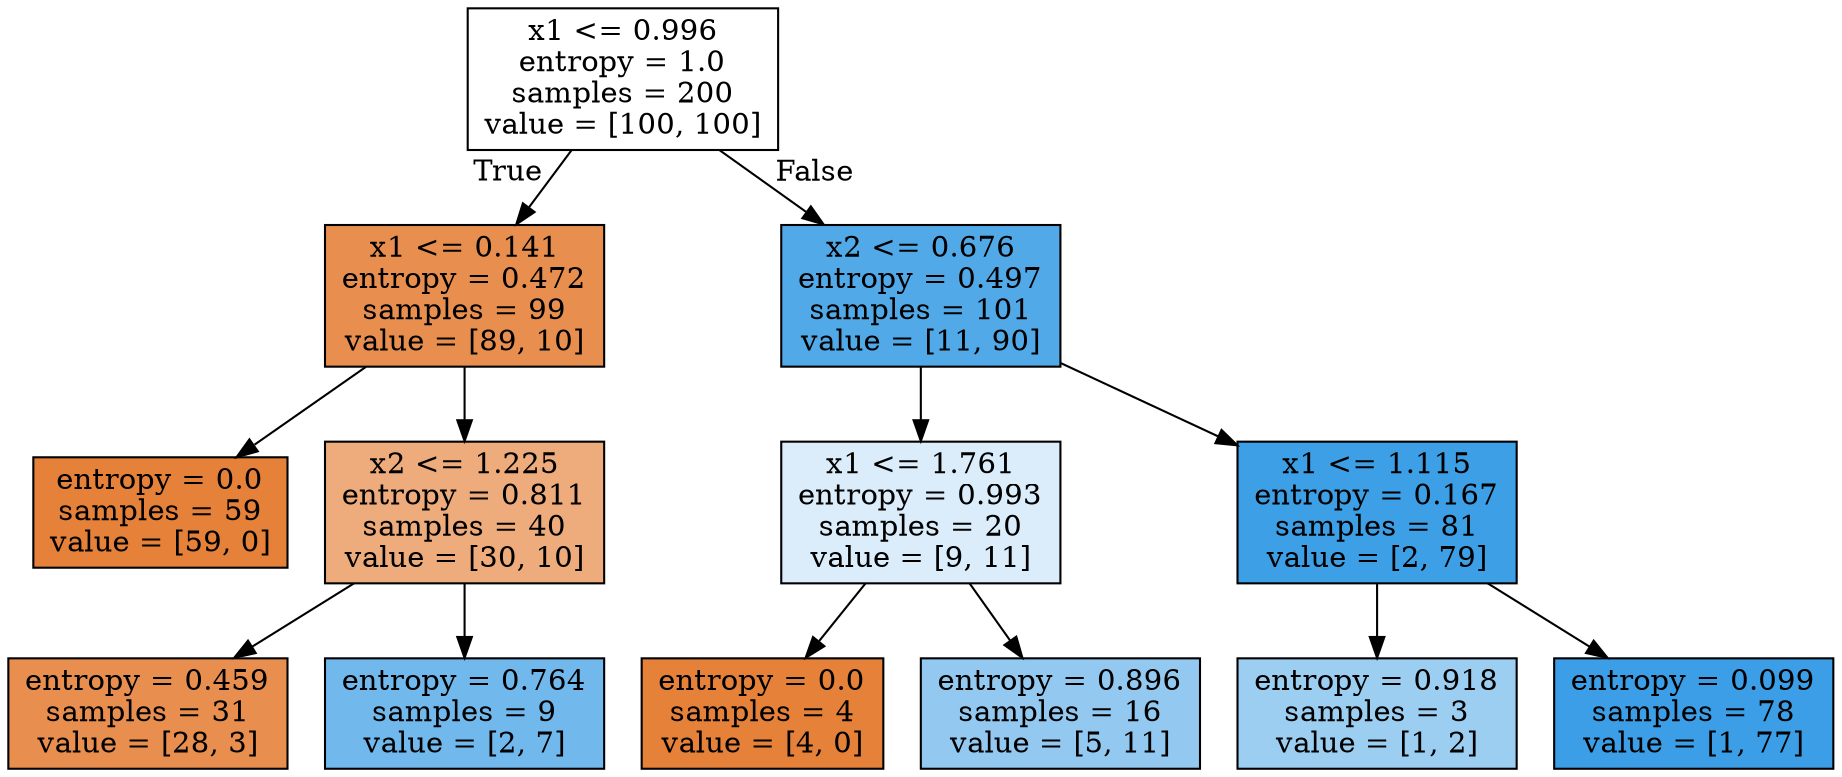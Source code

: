 digraph Tree {
node [shape=box, style="filled", color="black"] ;
0 [label="x1 <= 0.996\nentropy = 1.0\nsamples = 200\nvalue = [100, 100]", fillcolor="#e5813900"] ;
1 [label="x1 <= 0.141\nentropy = 0.472\nsamples = 99\nvalue = [89, 10]", fillcolor="#e58139e2"] ;
0 -> 1 [labeldistance=2.5, labelangle=45, headlabel="True"] ;
2 [label="entropy = 0.0\nsamples = 59\nvalue = [59, 0]", fillcolor="#e58139ff"] ;
1 -> 2 ;
3 [label="x2 <= 1.225\nentropy = 0.811\nsamples = 40\nvalue = [30, 10]", fillcolor="#e58139aa"] ;
1 -> 3 ;
4 [label="entropy = 0.459\nsamples = 31\nvalue = [28, 3]", fillcolor="#e58139e4"] ;
3 -> 4 ;
5 [label="entropy = 0.764\nsamples = 9\nvalue = [2, 7]", fillcolor="#399de5b6"] ;
3 -> 5 ;
6 [label="x2 <= 0.676\nentropy = 0.497\nsamples = 101\nvalue = [11, 90]", fillcolor="#399de5e0"] ;
0 -> 6 [labeldistance=2.5, labelangle=-45, headlabel="False"] ;
7 [label="x1 <= 1.761\nentropy = 0.993\nsamples = 20\nvalue = [9, 11]", fillcolor="#399de52e"] ;
6 -> 7 ;
8 [label="entropy = 0.0\nsamples = 4\nvalue = [4, 0]", fillcolor="#e58139ff"] ;
7 -> 8 ;
9 [label="entropy = 0.896\nsamples = 16\nvalue = [5, 11]", fillcolor="#399de58b"] ;
7 -> 9 ;
10 [label="x1 <= 1.115\nentropy = 0.167\nsamples = 81\nvalue = [2, 79]", fillcolor="#399de5f9"] ;
6 -> 10 ;
11 [label="entropy = 0.918\nsamples = 3\nvalue = [1, 2]", fillcolor="#399de57f"] ;
10 -> 11 ;
12 [label="entropy = 0.099\nsamples = 78\nvalue = [1, 77]", fillcolor="#399de5fc"] ;
10 -> 12 ;
}